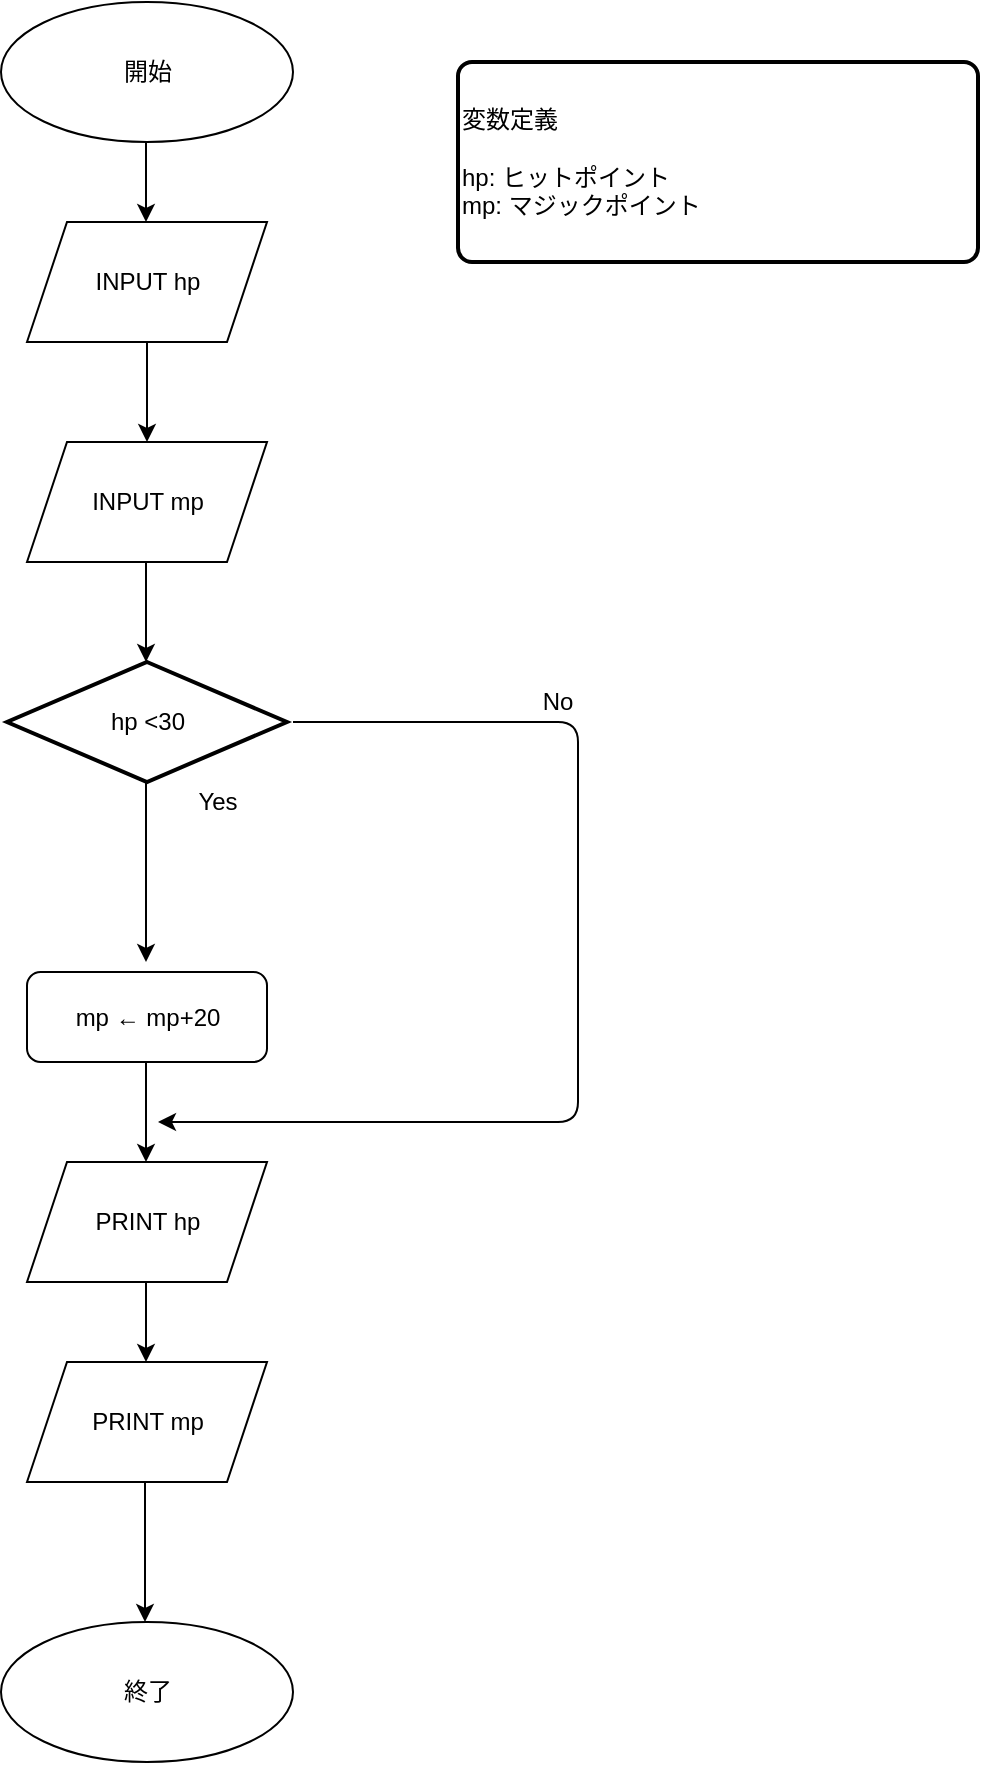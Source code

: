 <mxfile version="14.2.9" type="github">
  <diagram id="ehnRs3C-jtX9MXzBcDac" name="ページ1">
    <mxGraphModel dx="1906" dy="1037" grid="1" gridSize="10" guides="1" tooltips="1" connect="1" arrows="1" fold="1" page="1" pageScale="1" pageWidth="827" pageHeight="1169" math="0" shadow="0">
      <root>
        <mxCell id="0" />
        <mxCell id="1" parent="0" />
        <mxCell id="yjSXOUsru2t9cwh1ikK1-45" value="開始" style="ellipse;whiteSpace=wrap;html=1;" vertex="1" parent="1">
          <mxGeometry x="321.5" y="40" width="146" height="70" as="geometry" />
        </mxCell>
        <mxCell id="yjSXOUsru2t9cwh1ikK1-47" value="PRINT hp&lt;span style=&quot;color: rgba(0 , 0 , 0 , 0) ; font-family: monospace ; font-size: 0px&quot;&gt;%3CmxGraphModel%3E%3Croot%3E%3CmxCell%20id%3D%220%22%2F%3E%3CmxCell%20id%3D%221%22%20parent%3D%220%22%2F%3E%3CmxCell%20id%3D%222%22%20value%3D%22%22%20style%3D%22endArrow%3Dclassic%3Bhtml%3D1%3BexitX%3D0.5%3BexitY%3D1%3BexitDx%3D0%3BexitDy%3D0%3B%22%20edge%3D%221%22%20parent%3D%221%22%3E%3CmxGeometry%20width%3D%2250%22%20height%3D%2250%22%20relative%3D%221%22%20as%3D%22geometry%22%3E%3CmxPoint%20x%3D%22394%22%20y%3D%22430%22%20as%3D%22sourcePoint%22%2F%3E%3CmxPoint%20x%3D%22394%22%20y%3D%22520%22%20as%3D%22targetPoint%22%2F%3E%3CArray%20as%3D%22points%22%2F%3E%3C%2FmxGeometry%3E%3C%2FmxCell%3E%3C%2Froot%3E%3C%2FmxGraphModel%3E&lt;/span&gt;" style="shape=parallelogram;perimeter=parallelogramPerimeter;whiteSpace=wrap;html=1;fixedSize=1;" vertex="1" parent="1">
          <mxGeometry x="334.5" y="620" width="120" height="60" as="geometry" />
        </mxCell>
        <mxCell id="yjSXOUsru2t9cwh1ikK1-50" value="" style="endArrow=classic;html=1;" edge="1" parent="1">
          <mxGeometry width="50" height="50" relative="1" as="geometry">
            <mxPoint x="393.5" y="780" as="sourcePoint" />
            <mxPoint x="393.5" y="850" as="targetPoint" />
          </mxGeometry>
        </mxCell>
        <mxCell id="yjSXOUsru2t9cwh1ikK1-56" value="終了" style="ellipse;whiteSpace=wrap;html=1;" vertex="1" parent="1">
          <mxGeometry x="321.5" y="850" width="146" height="70" as="geometry" />
        </mxCell>
        <mxCell id="yjSXOUsru2t9cwh1ikK1-57" value="INPUT hp" style="shape=parallelogram;perimeter=parallelogramPerimeter;whiteSpace=wrap;html=1;fixedSize=1;" vertex="1" parent="1">
          <mxGeometry x="334.5" y="150" width="120" height="60" as="geometry" />
        </mxCell>
        <mxCell id="yjSXOUsru2t9cwh1ikK1-59" value="INPUT mp" style="shape=parallelogram;perimeter=parallelogramPerimeter;whiteSpace=wrap;html=1;fixedSize=1;" vertex="1" parent="1">
          <mxGeometry x="334.5" y="260" width="120" height="60" as="geometry" />
        </mxCell>
        <mxCell id="yjSXOUsru2t9cwh1ikK1-61" value="hp &amp;lt;30" style="strokeWidth=2;html=1;shape=mxgraph.flowchart.decision;whiteSpace=wrap;" vertex="1" parent="1">
          <mxGeometry x="324.5" y="370" width="140" height="60" as="geometry" />
        </mxCell>
        <mxCell id="yjSXOUsru2t9cwh1ikK1-63" value="" style="endArrow=classic;html=1;" edge="1" parent="1">
          <mxGeometry width="50" height="50" relative="1" as="geometry">
            <mxPoint x="394" y="110" as="sourcePoint" />
            <mxPoint x="394" y="150" as="targetPoint" />
            <Array as="points" />
          </mxGeometry>
        </mxCell>
        <mxCell id="yjSXOUsru2t9cwh1ikK1-65" value="" style="endArrow=classic;html=1;exitX=0.5;exitY=1;exitDx=0;exitDy=0;" edge="1" parent="1" source="yjSXOUsru2t9cwh1ikK1-57" target="yjSXOUsru2t9cwh1ikK1-59">
          <mxGeometry width="50" height="50" relative="1" as="geometry">
            <mxPoint x="414" y="230" as="sourcePoint" />
            <mxPoint x="414" y="170" as="targetPoint" />
            <Array as="points" />
          </mxGeometry>
        </mxCell>
        <mxCell id="yjSXOUsru2t9cwh1ikK1-66" value="" style="endArrow=classic;html=1;exitX=0.5;exitY=1;exitDx=0;exitDy=0;" edge="1" parent="1">
          <mxGeometry width="50" height="50" relative="1" as="geometry">
            <mxPoint x="394" y="320" as="sourcePoint" />
            <mxPoint x="394" y="370" as="targetPoint" />
            <Array as="points" />
          </mxGeometry>
        </mxCell>
        <mxCell id="yjSXOUsru2t9cwh1ikK1-67" value="" style="endArrow=classic;html=1;exitX=0.5;exitY=1;exitDx=0;exitDy=0;" edge="1" parent="1">
          <mxGeometry width="50" height="50" relative="1" as="geometry">
            <mxPoint x="394" y="430" as="sourcePoint" />
            <mxPoint x="394" y="520" as="targetPoint" />
            <Array as="points" />
          </mxGeometry>
        </mxCell>
        <mxCell id="yjSXOUsru2t9cwh1ikK1-68" value="mp ← mp+20" style="rounded=1;whiteSpace=wrap;html=1;" vertex="1" parent="1">
          <mxGeometry x="334.5" y="525" width="120" height="45" as="geometry" />
        </mxCell>
        <mxCell id="yjSXOUsru2t9cwh1ikK1-69" value="" style="endArrow=classic;html=1;exitX=0.5;exitY=1;exitDx=0;exitDy=0;" edge="1" parent="1">
          <mxGeometry width="50" height="50" relative="1" as="geometry">
            <mxPoint x="394" y="570" as="sourcePoint" />
            <mxPoint x="394" y="620" as="targetPoint" />
            <Array as="points" />
          </mxGeometry>
        </mxCell>
        <mxCell id="yjSXOUsru2t9cwh1ikK1-70" value="PRINT mp&lt;span style=&quot;color: rgba(0 , 0 , 0 , 0) ; font-family: monospace ; font-size: 0px&quot;&gt;%3CmxGraphModel%3E%3Croot%3E%3CmxCell%20id%3D%220%22%2F%3E%3CmxCell%20id%3D%221%22%20parent%3D%220%22%2F%3E%3CmxCell%20id%3D%222%22%20value%3D%22%22%20style%3D%22endArrow%3Dclassic%3Bhtml%3D1%3BexitX%3D0.5%3BexitY%3D1%3BexitDx%3D0%3BexitDy%3D0%3B%22%20edge%3D%221%22%20parent%3D%221%22%3E%3CmxGeometry%20width%3D%2250%22%20height%3D%2250%22%20relative%3D%221%22%20as%3D%22geometry%22%3E%3CmxPoint%20x%3D%22394%22%20y%3D%22430%22%20as%3D%22sourcePoint%22%2F%3E%3CmxPoint%20x%3D%22394%22%20y%3D%22520%22%20as%3D%22targetPoint%22%2F%3E%3CArray%20as%3D%22points%22%2F%3E%3C%2FmxGeometry%3E%3C%2FmxCell%3E%3C%2Froot%3E%3C%2FmxGraphModel%3E&lt;/span&gt;" style="shape=parallelogram;perimeter=parallelogramPerimeter;whiteSpace=wrap;html=1;fixedSize=1;" vertex="1" parent="1">
          <mxGeometry x="334.5" y="720" width="120" height="60" as="geometry" />
        </mxCell>
        <mxCell id="yjSXOUsru2t9cwh1ikK1-71" value="" style="endArrow=classic;html=1;exitX=0.5;exitY=1;exitDx=0;exitDy=0;" edge="1" parent="1">
          <mxGeometry width="50" height="50" relative="1" as="geometry">
            <mxPoint x="394" y="680" as="sourcePoint" />
            <mxPoint x="394" y="720" as="targetPoint" />
            <Array as="points" />
          </mxGeometry>
        </mxCell>
        <mxCell id="yjSXOUsru2t9cwh1ikK1-72" value="Yes" style="text;html=1;strokeColor=none;fillColor=none;align=center;verticalAlign=middle;whiteSpace=wrap;rounded=0;" vertex="1" parent="1">
          <mxGeometry x="410" y="430" width="40" height="20" as="geometry" />
        </mxCell>
        <mxCell id="yjSXOUsru2t9cwh1ikK1-73" value="" style="endArrow=classic;html=1;" edge="1" parent="1">
          <mxGeometry width="50" height="50" relative="1" as="geometry">
            <mxPoint x="467.5" y="400" as="sourcePoint" />
            <mxPoint x="400" y="600" as="targetPoint" />
            <Array as="points">
              <mxPoint x="610" y="400" />
              <mxPoint x="610" y="600" />
            </Array>
          </mxGeometry>
        </mxCell>
        <mxCell id="yjSXOUsru2t9cwh1ikK1-74" value="No" style="text;html=1;strokeColor=none;fillColor=none;align=center;verticalAlign=middle;whiteSpace=wrap;rounded=0;" vertex="1" parent="1">
          <mxGeometry x="580" y="380" width="40" height="20" as="geometry" />
        </mxCell>
        <mxCell id="yjSXOUsru2t9cwh1ikK1-75" value="変数定義&lt;br&gt;&lt;br&gt;hp: ヒットポイント&lt;br&gt;mp: マジックポイント" style="rounded=1;whiteSpace=wrap;html=1;absoluteArcSize=1;arcSize=14;strokeWidth=2;align=left;" vertex="1" parent="1">
          <mxGeometry x="550" y="70" width="260" height="100" as="geometry" />
        </mxCell>
      </root>
    </mxGraphModel>
  </diagram>
</mxfile>

